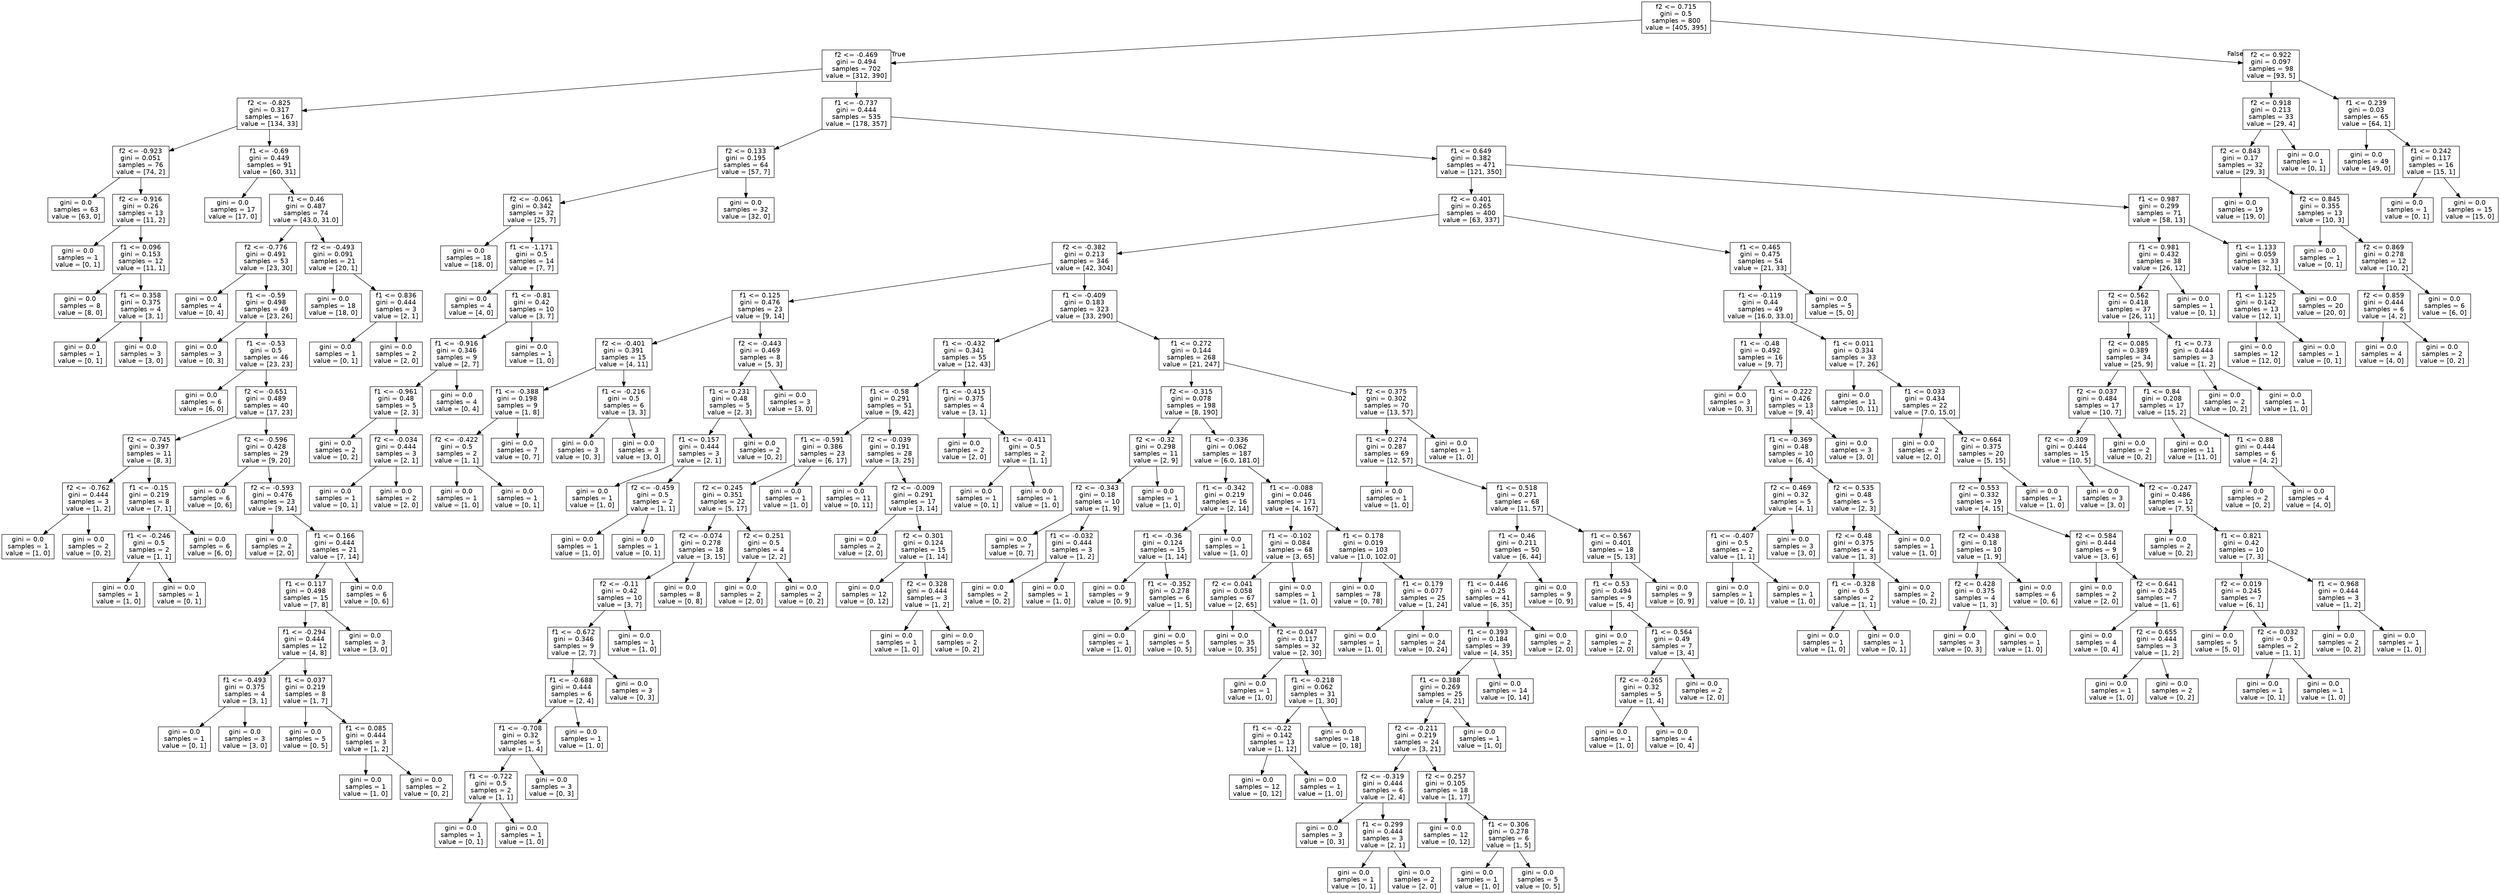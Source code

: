 digraph Tree {
node [shape=box, fontname="helvetica"] ;
edge [fontname="helvetica"] ;
0 [label="f2 <= 0.715\ngini = 0.5\nsamples = 800\nvalue = [405, 395]"] ;
1 [label="f2 <= -0.469\ngini = 0.494\nsamples = 702\nvalue = [312, 390]"] ;
0 -> 1 [labeldistance=2.5, labelangle=45, headlabel="True"] ;
2 [label="f2 <= -0.825\ngini = 0.317\nsamples = 167\nvalue = [134, 33]"] ;
1 -> 2 ;
3 [label="f2 <= -0.923\ngini = 0.051\nsamples = 76\nvalue = [74, 2]"] ;
2 -> 3 ;
4 [label="gini = 0.0\nsamples = 63\nvalue = [63, 0]"] ;
3 -> 4 ;
5 [label="f2 <= -0.916\ngini = 0.26\nsamples = 13\nvalue = [11, 2]"] ;
3 -> 5 ;
6 [label="gini = 0.0\nsamples = 1\nvalue = [0, 1]"] ;
5 -> 6 ;
7 [label="f1 <= 0.096\ngini = 0.153\nsamples = 12\nvalue = [11, 1]"] ;
5 -> 7 ;
8 [label="gini = 0.0\nsamples = 8\nvalue = [8, 0]"] ;
7 -> 8 ;
9 [label="f1 <= 0.358\ngini = 0.375\nsamples = 4\nvalue = [3, 1]"] ;
7 -> 9 ;
10 [label="gini = 0.0\nsamples = 1\nvalue = [0, 1]"] ;
9 -> 10 ;
11 [label="gini = 0.0\nsamples = 3\nvalue = [3, 0]"] ;
9 -> 11 ;
12 [label="f1 <= -0.69\ngini = 0.449\nsamples = 91\nvalue = [60, 31]"] ;
2 -> 12 ;
13 [label="gini = 0.0\nsamples = 17\nvalue = [17, 0]"] ;
12 -> 13 ;
14 [label="f1 <= 0.46\ngini = 0.487\nsamples = 74\nvalue = [43.0, 31.0]"] ;
12 -> 14 ;
15 [label="f2 <= -0.776\ngini = 0.491\nsamples = 53\nvalue = [23, 30]"] ;
14 -> 15 ;
16 [label="gini = 0.0\nsamples = 4\nvalue = [0, 4]"] ;
15 -> 16 ;
17 [label="f1 <= -0.59\ngini = 0.498\nsamples = 49\nvalue = [23, 26]"] ;
15 -> 17 ;
18 [label="gini = 0.0\nsamples = 3\nvalue = [0, 3]"] ;
17 -> 18 ;
19 [label="f1 <= -0.53\ngini = 0.5\nsamples = 46\nvalue = [23, 23]"] ;
17 -> 19 ;
20 [label="gini = 0.0\nsamples = 6\nvalue = [6, 0]"] ;
19 -> 20 ;
21 [label="f2 <= -0.651\ngini = 0.489\nsamples = 40\nvalue = [17, 23]"] ;
19 -> 21 ;
22 [label="f2 <= -0.745\ngini = 0.397\nsamples = 11\nvalue = [8, 3]"] ;
21 -> 22 ;
23 [label="f2 <= -0.762\ngini = 0.444\nsamples = 3\nvalue = [1, 2]"] ;
22 -> 23 ;
24 [label="gini = 0.0\nsamples = 1\nvalue = [1, 0]"] ;
23 -> 24 ;
25 [label="gini = 0.0\nsamples = 2\nvalue = [0, 2]"] ;
23 -> 25 ;
26 [label="f1 <= -0.15\ngini = 0.219\nsamples = 8\nvalue = [7, 1]"] ;
22 -> 26 ;
27 [label="f1 <= -0.246\ngini = 0.5\nsamples = 2\nvalue = [1, 1]"] ;
26 -> 27 ;
28 [label="gini = 0.0\nsamples = 1\nvalue = [1, 0]"] ;
27 -> 28 ;
29 [label="gini = 0.0\nsamples = 1\nvalue = [0, 1]"] ;
27 -> 29 ;
30 [label="gini = 0.0\nsamples = 6\nvalue = [6, 0]"] ;
26 -> 30 ;
31 [label="f2 <= -0.596\ngini = 0.428\nsamples = 29\nvalue = [9, 20]"] ;
21 -> 31 ;
32 [label="gini = 0.0\nsamples = 6\nvalue = [0, 6]"] ;
31 -> 32 ;
33 [label="f2 <= -0.593\ngini = 0.476\nsamples = 23\nvalue = [9, 14]"] ;
31 -> 33 ;
34 [label="gini = 0.0\nsamples = 2\nvalue = [2, 0]"] ;
33 -> 34 ;
35 [label="f1 <= 0.166\ngini = 0.444\nsamples = 21\nvalue = [7, 14]"] ;
33 -> 35 ;
36 [label="f1 <= 0.117\ngini = 0.498\nsamples = 15\nvalue = [7, 8]"] ;
35 -> 36 ;
37 [label="f1 <= -0.294\ngini = 0.444\nsamples = 12\nvalue = [4, 8]"] ;
36 -> 37 ;
38 [label="f1 <= -0.493\ngini = 0.375\nsamples = 4\nvalue = [3, 1]"] ;
37 -> 38 ;
39 [label="gini = 0.0\nsamples = 1\nvalue = [0, 1]"] ;
38 -> 39 ;
40 [label="gini = 0.0\nsamples = 3\nvalue = [3, 0]"] ;
38 -> 40 ;
41 [label="f1 <= 0.037\ngini = 0.219\nsamples = 8\nvalue = [1, 7]"] ;
37 -> 41 ;
42 [label="gini = 0.0\nsamples = 5\nvalue = [0, 5]"] ;
41 -> 42 ;
43 [label="f1 <= 0.085\ngini = 0.444\nsamples = 3\nvalue = [1, 2]"] ;
41 -> 43 ;
44 [label="gini = 0.0\nsamples = 1\nvalue = [1, 0]"] ;
43 -> 44 ;
45 [label="gini = 0.0\nsamples = 2\nvalue = [0, 2]"] ;
43 -> 45 ;
46 [label="gini = 0.0\nsamples = 3\nvalue = [3, 0]"] ;
36 -> 46 ;
47 [label="gini = 0.0\nsamples = 6\nvalue = [0, 6]"] ;
35 -> 47 ;
48 [label="f2 <= -0.493\ngini = 0.091\nsamples = 21\nvalue = [20, 1]"] ;
14 -> 48 ;
49 [label="gini = 0.0\nsamples = 18\nvalue = [18, 0]"] ;
48 -> 49 ;
50 [label="f1 <= 0.836\ngini = 0.444\nsamples = 3\nvalue = [2, 1]"] ;
48 -> 50 ;
51 [label="gini = 0.0\nsamples = 1\nvalue = [0, 1]"] ;
50 -> 51 ;
52 [label="gini = 0.0\nsamples = 2\nvalue = [2, 0]"] ;
50 -> 52 ;
53 [label="f1 <= -0.737\ngini = 0.444\nsamples = 535\nvalue = [178, 357]"] ;
1 -> 53 ;
54 [label="f2 <= 0.133\ngini = 0.195\nsamples = 64\nvalue = [57, 7]"] ;
53 -> 54 ;
55 [label="f2 <= -0.061\ngini = 0.342\nsamples = 32\nvalue = [25, 7]"] ;
54 -> 55 ;
56 [label="gini = 0.0\nsamples = 18\nvalue = [18, 0]"] ;
55 -> 56 ;
57 [label="f1 <= -1.171\ngini = 0.5\nsamples = 14\nvalue = [7, 7]"] ;
55 -> 57 ;
58 [label="gini = 0.0\nsamples = 4\nvalue = [4, 0]"] ;
57 -> 58 ;
59 [label="f1 <= -0.81\ngini = 0.42\nsamples = 10\nvalue = [3, 7]"] ;
57 -> 59 ;
60 [label="f1 <= -0.916\ngini = 0.346\nsamples = 9\nvalue = [2, 7]"] ;
59 -> 60 ;
61 [label="f1 <= -0.961\ngini = 0.48\nsamples = 5\nvalue = [2, 3]"] ;
60 -> 61 ;
62 [label="gini = 0.0\nsamples = 2\nvalue = [0, 2]"] ;
61 -> 62 ;
63 [label="f2 <= -0.034\ngini = 0.444\nsamples = 3\nvalue = [2, 1]"] ;
61 -> 63 ;
64 [label="gini = 0.0\nsamples = 1\nvalue = [0, 1]"] ;
63 -> 64 ;
65 [label="gini = 0.0\nsamples = 2\nvalue = [2, 0]"] ;
63 -> 65 ;
66 [label="gini = 0.0\nsamples = 4\nvalue = [0, 4]"] ;
60 -> 66 ;
67 [label="gini = 0.0\nsamples = 1\nvalue = [1, 0]"] ;
59 -> 67 ;
68 [label="gini = 0.0\nsamples = 32\nvalue = [32, 0]"] ;
54 -> 68 ;
69 [label="f1 <= 0.649\ngini = 0.382\nsamples = 471\nvalue = [121, 350]"] ;
53 -> 69 ;
70 [label="f2 <= 0.401\ngini = 0.265\nsamples = 400\nvalue = [63, 337]"] ;
69 -> 70 ;
71 [label="f2 <= -0.382\ngini = 0.213\nsamples = 346\nvalue = [42, 304]"] ;
70 -> 71 ;
72 [label="f1 <= 0.125\ngini = 0.476\nsamples = 23\nvalue = [9, 14]"] ;
71 -> 72 ;
73 [label="f2 <= -0.401\ngini = 0.391\nsamples = 15\nvalue = [4, 11]"] ;
72 -> 73 ;
74 [label="f1 <= -0.388\ngini = 0.198\nsamples = 9\nvalue = [1, 8]"] ;
73 -> 74 ;
75 [label="f2 <= -0.422\ngini = 0.5\nsamples = 2\nvalue = [1, 1]"] ;
74 -> 75 ;
76 [label="gini = 0.0\nsamples = 1\nvalue = [1, 0]"] ;
75 -> 76 ;
77 [label="gini = 0.0\nsamples = 1\nvalue = [0, 1]"] ;
75 -> 77 ;
78 [label="gini = 0.0\nsamples = 7\nvalue = [0, 7]"] ;
74 -> 78 ;
79 [label="f1 <= -0.216\ngini = 0.5\nsamples = 6\nvalue = [3, 3]"] ;
73 -> 79 ;
80 [label="gini = 0.0\nsamples = 3\nvalue = [0, 3]"] ;
79 -> 80 ;
81 [label="gini = 0.0\nsamples = 3\nvalue = [3, 0]"] ;
79 -> 81 ;
82 [label="f2 <= -0.443\ngini = 0.469\nsamples = 8\nvalue = [5, 3]"] ;
72 -> 82 ;
83 [label="f1 <= 0.231\ngini = 0.48\nsamples = 5\nvalue = [2, 3]"] ;
82 -> 83 ;
84 [label="f1 <= 0.157\ngini = 0.444\nsamples = 3\nvalue = [2, 1]"] ;
83 -> 84 ;
85 [label="gini = 0.0\nsamples = 1\nvalue = [1, 0]"] ;
84 -> 85 ;
86 [label="f2 <= -0.459\ngini = 0.5\nsamples = 2\nvalue = [1, 1]"] ;
84 -> 86 ;
87 [label="gini = 0.0\nsamples = 1\nvalue = [1, 0]"] ;
86 -> 87 ;
88 [label="gini = 0.0\nsamples = 1\nvalue = [0, 1]"] ;
86 -> 88 ;
89 [label="gini = 0.0\nsamples = 2\nvalue = [0, 2]"] ;
83 -> 89 ;
90 [label="gini = 0.0\nsamples = 3\nvalue = [3, 0]"] ;
82 -> 90 ;
91 [label="f1 <= -0.409\ngini = 0.183\nsamples = 323\nvalue = [33, 290]"] ;
71 -> 91 ;
92 [label="f1 <= -0.432\ngini = 0.341\nsamples = 55\nvalue = [12, 43]"] ;
91 -> 92 ;
93 [label="f1 <= -0.58\ngini = 0.291\nsamples = 51\nvalue = [9, 42]"] ;
92 -> 93 ;
94 [label="f1 <= -0.591\ngini = 0.386\nsamples = 23\nvalue = [6, 17]"] ;
93 -> 94 ;
95 [label="f2 <= 0.245\ngini = 0.351\nsamples = 22\nvalue = [5, 17]"] ;
94 -> 95 ;
96 [label="f2 <= -0.074\ngini = 0.278\nsamples = 18\nvalue = [3, 15]"] ;
95 -> 96 ;
97 [label="f2 <= -0.11\ngini = 0.42\nsamples = 10\nvalue = [3, 7]"] ;
96 -> 97 ;
98 [label="f1 <= -0.672\ngini = 0.346\nsamples = 9\nvalue = [2, 7]"] ;
97 -> 98 ;
99 [label="f1 <= -0.688\ngini = 0.444\nsamples = 6\nvalue = [2, 4]"] ;
98 -> 99 ;
100 [label="f1 <= -0.708\ngini = 0.32\nsamples = 5\nvalue = [1, 4]"] ;
99 -> 100 ;
101 [label="f1 <= -0.722\ngini = 0.5\nsamples = 2\nvalue = [1, 1]"] ;
100 -> 101 ;
102 [label="gini = 0.0\nsamples = 1\nvalue = [0, 1]"] ;
101 -> 102 ;
103 [label="gini = 0.0\nsamples = 1\nvalue = [1, 0]"] ;
101 -> 103 ;
104 [label="gini = 0.0\nsamples = 3\nvalue = [0, 3]"] ;
100 -> 104 ;
105 [label="gini = 0.0\nsamples = 1\nvalue = [1, 0]"] ;
99 -> 105 ;
106 [label="gini = 0.0\nsamples = 3\nvalue = [0, 3]"] ;
98 -> 106 ;
107 [label="gini = 0.0\nsamples = 1\nvalue = [1, 0]"] ;
97 -> 107 ;
108 [label="gini = 0.0\nsamples = 8\nvalue = [0, 8]"] ;
96 -> 108 ;
109 [label="f2 <= 0.251\ngini = 0.5\nsamples = 4\nvalue = [2, 2]"] ;
95 -> 109 ;
110 [label="gini = 0.0\nsamples = 2\nvalue = [2, 0]"] ;
109 -> 110 ;
111 [label="gini = 0.0\nsamples = 2\nvalue = [0, 2]"] ;
109 -> 111 ;
112 [label="gini = 0.0\nsamples = 1\nvalue = [1, 0]"] ;
94 -> 112 ;
113 [label="f2 <= -0.039\ngini = 0.191\nsamples = 28\nvalue = [3, 25]"] ;
93 -> 113 ;
114 [label="gini = 0.0\nsamples = 11\nvalue = [0, 11]"] ;
113 -> 114 ;
115 [label="f2 <= -0.009\ngini = 0.291\nsamples = 17\nvalue = [3, 14]"] ;
113 -> 115 ;
116 [label="gini = 0.0\nsamples = 2\nvalue = [2, 0]"] ;
115 -> 116 ;
117 [label="f2 <= 0.301\ngini = 0.124\nsamples = 15\nvalue = [1, 14]"] ;
115 -> 117 ;
118 [label="gini = 0.0\nsamples = 12\nvalue = [0, 12]"] ;
117 -> 118 ;
119 [label="f2 <= 0.328\ngini = 0.444\nsamples = 3\nvalue = [1, 2]"] ;
117 -> 119 ;
120 [label="gini = 0.0\nsamples = 1\nvalue = [1, 0]"] ;
119 -> 120 ;
121 [label="gini = 0.0\nsamples = 2\nvalue = [0, 2]"] ;
119 -> 121 ;
122 [label="f1 <= -0.415\ngini = 0.375\nsamples = 4\nvalue = [3, 1]"] ;
92 -> 122 ;
123 [label="gini = 0.0\nsamples = 2\nvalue = [2, 0]"] ;
122 -> 123 ;
124 [label="f1 <= -0.411\ngini = 0.5\nsamples = 2\nvalue = [1, 1]"] ;
122 -> 124 ;
125 [label="gini = 0.0\nsamples = 1\nvalue = [0, 1]"] ;
124 -> 125 ;
126 [label="gini = 0.0\nsamples = 1\nvalue = [1, 0]"] ;
124 -> 126 ;
127 [label="f1 <= 0.272\ngini = 0.144\nsamples = 268\nvalue = [21, 247]"] ;
91 -> 127 ;
128 [label="f2 <= -0.315\ngini = 0.078\nsamples = 198\nvalue = [8, 190]"] ;
127 -> 128 ;
129 [label="f2 <= -0.32\ngini = 0.298\nsamples = 11\nvalue = [2, 9]"] ;
128 -> 129 ;
130 [label="f2 <= -0.343\ngini = 0.18\nsamples = 10\nvalue = [1, 9]"] ;
129 -> 130 ;
131 [label="gini = 0.0\nsamples = 7\nvalue = [0, 7]"] ;
130 -> 131 ;
132 [label="f1 <= -0.032\ngini = 0.444\nsamples = 3\nvalue = [1, 2]"] ;
130 -> 132 ;
133 [label="gini = 0.0\nsamples = 2\nvalue = [0, 2]"] ;
132 -> 133 ;
134 [label="gini = 0.0\nsamples = 1\nvalue = [1, 0]"] ;
132 -> 134 ;
135 [label="gini = 0.0\nsamples = 1\nvalue = [1, 0]"] ;
129 -> 135 ;
136 [label="f1 <= -0.336\ngini = 0.062\nsamples = 187\nvalue = [6.0, 181.0]"] ;
128 -> 136 ;
137 [label="f1 <= -0.342\ngini = 0.219\nsamples = 16\nvalue = [2, 14]"] ;
136 -> 137 ;
138 [label="f1 <= -0.36\ngini = 0.124\nsamples = 15\nvalue = [1, 14]"] ;
137 -> 138 ;
139 [label="gini = 0.0\nsamples = 9\nvalue = [0, 9]"] ;
138 -> 139 ;
140 [label="f1 <= -0.352\ngini = 0.278\nsamples = 6\nvalue = [1, 5]"] ;
138 -> 140 ;
141 [label="gini = 0.0\nsamples = 1\nvalue = [1, 0]"] ;
140 -> 141 ;
142 [label="gini = 0.0\nsamples = 5\nvalue = [0, 5]"] ;
140 -> 142 ;
143 [label="gini = 0.0\nsamples = 1\nvalue = [1, 0]"] ;
137 -> 143 ;
144 [label="f1 <= -0.088\ngini = 0.046\nsamples = 171\nvalue = [4, 167]"] ;
136 -> 144 ;
145 [label="f1 <= -0.102\ngini = 0.084\nsamples = 68\nvalue = [3, 65]"] ;
144 -> 145 ;
146 [label="f2 <= 0.041\ngini = 0.058\nsamples = 67\nvalue = [2, 65]"] ;
145 -> 146 ;
147 [label="gini = 0.0\nsamples = 35\nvalue = [0, 35]"] ;
146 -> 147 ;
148 [label="f2 <= 0.047\ngini = 0.117\nsamples = 32\nvalue = [2, 30]"] ;
146 -> 148 ;
149 [label="gini = 0.0\nsamples = 1\nvalue = [1, 0]"] ;
148 -> 149 ;
150 [label="f1 <= -0.218\ngini = 0.062\nsamples = 31\nvalue = [1, 30]"] ;
148 -> 150 ;
151 [label="f1 <= -0.22\ngini = 0.142\nsamples = 13\nvalue = [1, 12]"] ;
150 -> 151 ;
152 [label="gini = 0.0\nsamples = 12\nvalue = [0, 12]"] ;
151 -> 152 ;
153 [label="gini = 0.0\nsamples = 1\nvalue = [1, 0]"] ;
151 -> 153 ;
154 [label="gini = 0.0\nsamples = 18\nvalue = [0, 18]"] ;
150 -> 154 ;
155 [label="gini = 0.0\nsamples = 1\nvalue = [1, 0]"] ;
145 -> 155 ;
156 [label="f1 <= 0.178\ngini = 0.019\nsamples = 103\nvalue = [1.0, 102.0]"] ;
144 -> 156 ;
157 [label="gini = 0.0\nsamples = 78\nvalue = [0, 78]"] ;
156 -> 157 ;
158 [label="f1 <= 0.179\ngini = 0.077\nsamples = 25\nvalue = [1, 24]"] ;
156 -> 158 ;
159 [label="gini = 0.0\nsamples = 1\nvalue = [1, 0]"] ;
158 -> 159 ;
160 [label="gini = 0.0\nsamples = 24\nvalue = [0, 24]"] ;
158 -> 160 ;
161 [label="f2 <= 0.375\ngini = 0.302\nsamples = 70\nvalue = [13, 57]"] ;
127 -> 161 ;
162 [label="f1 <= 0.274\ngini = 0.287\nsamples = 69\nvalue = [12, 57]"] ;
161 -> 162 ;
163 [label="gini = 0.0\nsamples = 1\nvalue = [1, 0]"] ;
162 -> 163 ;
164 [label="f1 <= 0.518\ngini = 0.271\nsamples = 68\nvalue = [11, 57]"] ;
162 -> 164 ;
165 [label="f1 <= 0.46\ngini = 0.211\nsamples = 50\nvalue = [6, 44]"] ;
164 -> 165 ;
166 [label="f1 <= 0.446\ngini = 0.25\nsamples = 41\nvalue = [6, 35]"] ;
165 -> 166 ;
167 [label="f1 <= 0.393\ngini = 0.184\nsamples = 39\nvalue = [4, 35]"] ;
166 -> 167 ;
168 [label="f1 <= 0.388\ngini = 0.269\nsamples = 25\nvalue = [4, 21]"] ;
167 -> 168 ;
169 [label="f2 <= -0.211\ngini = 0.219\nsamples = 24\nvalue = [3, 21]"] ;
168 -> 169 ;
170 [label="f2 <= -0.319\ngini = 0.444\nsamples = 6\nvalue = [2, 4]"] ;
169 -> 170 ;
171 [label="gini = 0.0\nsamples = 3\nvalue = [0, 3]"] ;
170 -> 171 ;
172 [label="f1 <= 0.299\ngini = 0.444\nsamples = 3\nvalue = [2, 1]"] ;
170 -> 172 ;
173 [label="gini = 0.0\nsamples = 1\nvalue = [0, 1]"] ;
172 -> 173 ;
174 [label="gini = 0.0\nsamples = 2\nvalue = [2, 0]"] ;
172 -> 174 ;
175 [label="f2 <= 0.257\ngini = 0.105\nsamples = 18\nvalue = [1, 17]"] ;
169 -> 175 ;
176 [label="gini = 0.0\nsamples = 12\nvalue = [0, 12]"] ;
175 -> 176 ;
177 [label="f1 <= 0.306\ngini = 0.278\nsamples = 6\nvalue = [1, 5]"] ;
175 -> 177 ;
178 [label="gini = 0.0\nsamples = 1\nvalue = [1, 0]"] ;
177 -> 178 ;
179 [label="gini = 0.0\nsamples = 5\nvalue = [0, 5]"] ;
177 -> 179 ;
180 [label="gini = 0.0\nsamples = 1\nvalue = [1, 0]"] ;
168 -> 180 ;
181 [label="gini = 0.0\nsamples = 14\nvalue = [0, 14]"] ;
167 -> 181 ;
182 [label="gini = 0.0\nsamples = 2\nvalue = [2, 0]"] ;
166 -> 182 ;
183 [label="gini = 0.0\nsamples = 9\nvalue = [0, 9]"] ;
165 -> 183 ;
184 [label="f1 <= 0.567\ngini = 0.401\nsamples = 18\nvalue = [5, 13]"] ;
164 -> 184 ;
185 [label="f1 <= 0.53\ngini = 0.494\nsamples = 9\nvalue = [5, 4]"] ;
184 -> 185 ;
186 [label="gini = 0.0\nsamples = 2\nvalue = [2, 0]"] ;
185 -> 186 ;
187 [label="f1 <= 0.564\ngini = 0.49\nsamples = 7\nvalue = [3, 4]"] ;
185 -> 187 ;
188 [label="f2 <= -0.265\ngini = 0.32\nsamples = 5\nvalue = [1, 4]"] ;
187 -> 188 ;
189 [label="gini = 0.0\nsamples = 1\nvalue = [1, 0]"] ;
188 -> 189 ;
190 [label="gini = 0.0\nsamples = 4\nvalue = [0, 4]"] ;
188 -> 190 ;
191 [label="gini = 0.0\nsamples = 2\nvalue = [2, 0]"] ;
187 -> 191 ;
192 [label="gini = 0.0\nsamples = 9\nvalue = [0, 9]"] ;
184 -> 192 ;
193 [label="gini = 0.0\nsamples = 1\nvalue = [1, 0]"] ;
161 -> 193 ;
194 [label="f1 <= 0.465\ngini = 0.475\nsamples = 54\nvalue = [21, 33]"] ;
70 -> 194 ;
195 [label="f1 <= -0.119\ngini = 0.44\nsamples = 49\nvalue = [16.0, 33.0]"] ;
194 -> 195 ;
196 [label="f1 <= -0.48\ngini = 0.492\nsamples = 16\nvalue = [9, 7]"] ;
195 -> 196 ;
197 [label="gini = 0.0\nsamples = 3\nvalue = [0, 3]"] ;
196 -> 197 ;
198 [label="f1 <= -0.222\ngini = 0.426\nsamples = 13\nvalue = [9, 4]"] ;
196 -> 198 ;
199 [label="f1 <= -0.369\ngini = 0.48\nsamples = 10\nvalue = [6, 4]"] ;
198 -> 199 ;
200 [label="f2 <= 0.469\ngini = 0.32\nsamples = 5\nvalue = [4, 1]"] ;
199 -> 200 ;
201 [label="f1 <= -0.407\ngini = 0.5\nsamples = 2\nvalue = [1, 1]"] ;
200 -> 201 ;
202 [label="gini = 0.0\nsamples = 1\nvalue = [0, 1]"] ;
201 -> 202 ;
203 [label="gini = 0.0\nsamples = 1\nvalue = [1, 0]"] ;
201 -> 203 ;
204 [label="gini = 0.0\nsamples = 3\nvalue = [3, 0]"] ;
200 -> 204 ;
205 [label="f2 <= 0.535\ngini = 0.48\nsamples = 5\nvalue = [2, 3]"] ;
199 -> 205 ;
206 [label="f2 <= 0.48\ngini = 0.375\nsamples = 4\nvalue = [1, 3]"] ;
205 -> 206 ;
207 [label="f1 <= -0.328\ngini = 0.5\nsamples = 2\nvalue = [1, 1]"] ;
206 -> 207 ;
208 [label="gini = 0.0\nsamples = 1\nvalue = [1, 0]"] ;
207 -> 208 ;
209 [label="gini = 0.0\nsamples = 1\nvalue = [0, 1]"] ;
207 -> 209 ;
210 [label="gini = 0.0\nsamples = 2\nvalue = [0, 2]"] ;
206 -> 210 ;
211 [label="gini = 0.0\nsamples = 1\nvalue = [1, 0]"] ;
205 -> 211 ;
212 [label="gini = 0.0\nsamples = 3\nvalue = [3, 0]"] ;
198 -> 212 ;
213 [label="f1 <= 0.011\ngini = 0.334\nsamples = 33\nvalue = [7, 26]"] ;
195 -> 213 ;
214 [label="gini = 0.0\nsamples = 11\nvalue = [0, 11]"] ;
213 -> 214 ;
215 [label="f1 <= 0.033\ngini = 0.434\nsamples = 22\nvalue = [7.0, 15.0]"] ;
213 -> 215 ;
216 [label="gini = 0.0\nsamples = 2\nvalue = [2, 0]"] ;
215 -> 216 ;
217 [label="f2 <= 0.664\ngini = 0.375\nsamples = 20\nvalue = [5, 15]"] ;
215 -> 217 ;
218 [label="f2 <= 0.553\ngini = 0.332\nsamples = 19\nvalue = [4, 15]"] ;
217 -> 218 ;
219 [label="f2 <= 0.438\ngini = 0.18\nsamples = 10\nvalue = [1, 9]"] ;
218 -> 219 ;
220 [label="f2 <= 0.428\ngini = 0.375\nsamples = 4\nvalue = [1, 3]"] ;
219 -> 220 ;
221 [label="gini = 0.0\nsamples = 3\nvalue = [0, 3]"] ;
220 -> 221 ;
222 [label="gini = 0.0\nsamples = 1\nvalue = [1, 0]"] ;
220 -> 222 ;
223 [label="gini = 0.0\nsamples = 6\nvalue = [0, 6]"] ;
219 -> 223 ;
224 [label="f2 <= 0.584\ngini = 0.444\nsamples = 9\nvalue = [3, 6]"] ;
218 -> 224 ;
225 [label="gini = 0.0\nsamples = 2\nvalue = [2, 0]"] ;
224 -> 225 ;
226 [label="f2 <= 0.641\ngini = 0.245\nsamples = 7\nvalue = [1, 6]"] ;
224 -> 226 ;
227 [label="gini = 0.0\nsamples = 4\nvalue = [0, 4]"] ;
226 -> 227 ;
228 [label="f2 <= 0.655\ngini = 0.444\nsamples = 3\nvalue = [1, 2]"] ;
226 -> 228 ;
229 [label="gini = 0.0\nsamples = 1\nvalue = [1, 0]"] ;
228 -> 229 ;
230 [label="gini = 0.0\nsamples = 2\nvalue = [0, 2]"] ;
228 -> 230 ;
231 [label="gini = 0.0\nsamples = 1\nvalue = [1, 0]"] ;
217 -> 231 ;
232 [label="gini = 0.0\nsamples = 5\nvalue = [5, 0]"] ;
194 -> 232 ;
233 [label="f1 <= 0.987\ngini = 0.299\nsamples = 71\nvalue = [58, 13]"] ;
69 -> 233 ;
234 [label="f1 <= 0.981\ngini = 0.432\nsamples = 38\nvalue = [26, 12]"] ;
233 -> 234 ;
235 [label="f2 <= 0.562\ngini = 0.418\nsamples = 37\nvalue = [26, 11]"] ;
234 -> 235 ;
236 [label="f2 <= 0.085\ngini = 0.389\nsamples = 34\nvalue = [25, 9]"] ;
235 -> 236 ;
237 [label="f2 <= 0.037\ngini = 0.484\nsamples = 17\nvalue = [10, 7]"] ;
236 -> 237 ;
238 [label="f2 <= -0.309\ngini = 0.444\nsamples = 15\nvalue = [10, 5]"] ;
237 -> 238 ;
239 [label="gini = 0.0\nsamples = 3\nvalue = [3, 0]"] ;
238 -> 239 ;
240 [label="f2 <= -0.247\ngini = 0.486\nsamples = 12\nvalue = [7, 5]"] ;
238 -> 240 ;
241 [label="gini = 0.0\nsamples = 2\nvalue = [0, 2]"] ;
240 -> 241 ;
242 [label="f1 <= 0.821\ngini = 0.42\nsamples = 10\nvalue = [7, 3]"] ;
240 -> 242 ;
243 [label="f2 <= 0.019\ngini = 0.245\nsamples = 7\nvalue = [6, 1]"] ;
242 -> 243 ;
244 [label="gini = 0.0\nsamples = 5\nvalue = [5, 0]"] ;
243 -> 244 ;
245 [label="f2 <= 0.032\ngini = 0.5\nsamples = 2\nvalue = [1, 1]"] ;
243 -> 245 ;
246 [label="gini = 0.0\nsamples = 1\nvalue = [0, 1]"] ;
245 -> 246 ;
247 [label="gini = 0.0\nsamples = 1\nvalue = [1, 0]"] ;
245 -> 247 ;
248 [label="f1 <= 0.968\ngini = 0.444\nsamples = 3\nvalue = [1, 2]"] ;
242 -> 248 ;
249 [label="gini = 0.0\nsamples = 2\nvalue = [0, 2]"] ;
248 -> 249 ;
250 [label="gini = 0.0\nsamples = 1\nvalue = [1, 0]"] ;
248 -> 250 ;
251 [label="gini = 0.0\nsamples = 2\nvalue = [0, 2]"] ;
237 -> 251 ;
252 [label="f1 <= 0.84\ngini = 0.208\nsamples = 17\nvalue = [15, 2]"] ;
236 -> 252 ;
253 [label="gini = 0.0\nsamples = 11\nvalue = [11, 0]"] ;
252 -> 253 ;
254 [label="f1 <= 0.88\ngini = 0.444\nsamples = 6\nvalue = [4, 2]"] ;
252 -> 254 ;
255 [label="gini = 0.0\nsamples = 2\nvalue = [0, 2]"] ;
254 -> 255 ;
256 [label="gini = 0.0\nsamples = 4\nvalue = [4, 0]"] ;
254 -> 256 ;
257 [label="f1 <= 0.73\ngini = 0.444\nsamples = 3\nvalue = [1, 2]"] ;
235 -> 257 ;
258 [label="gini = 0.0\nsamples = 2\nvalue = [0, 2]"] ;
257 -> 258 ;
259 [label="gini = 0.0\nsamples = 1\nvalue = [1, 0]"] ;
257 -> 259 ;
260 [label="gini = 0.0\nsamples = 1\nvalue = [0, 1]"] ;
234 -> 260 ;
261 [label="f1 <= 1.133\ngini = 0.059\nsamples = 33\nvalue = [32, 1]"] ;
233 -> 261 ;
262 [label="f1 <= 1.125\ngini = 0.142\nsamples = 13\nvalue = [12, 1]"] ;
261 -> 262 ;
263 [label="gini = 0.0\nsamples = 12\nvalue = [12, 0]"] ;
262 -> 263 ;
264 [label="gini = 0.0\nsamples = 1\nvalue = [0, 1]"] ;
262 -> 264 ;
265 [label="gini = 0.0\nsamples = 20\nvalue = [20, 0]"] ;
261 -> 265 ;
266 [label="f2 <= 0.922\ngini = 0.097\nsamples = 98\nvalue = [93, 5]"] ;
0 -> 266 [labeldistance=2.5, labelangle=-45, headlabel="False"] ;
267 [label="f2 <= 0.918\ngini = 0.213\nsamples = 33\nvalue = [29, 4]"] ;
266 -> 267 ;
268 [label="f2 <= 0.843\ngini = 0.17\nsamples = 32\nvalue = [29, 3]"] ;
267 -> 268 ;
269 [label="gini = 0.0\nsamples = 19\nvalue = [19, 0]"] ;
268 -> 269 ;
270 [label="f2 <= 0.845\ngini = 0.355\nsamples = 13\nvalue = [10, 3]"] ;
268 -> 270 ;
271 [label="gini = 0.0\nsamples = 1\nvalue = [0, 1]"] ;
270 -> 271 ;
272 [label="f2 <= 0.869\ngini = 0.278\nsamples = 12\nvalue = [10, 2]"] ;
270 -> 272 ;
273 [label="f2 <= 0.859\ngini = 0.444\nsamples = 6\nvalue = [4, 2]"] ;
272 -> 273 ;
274 [label="gini = 0.0\nsamples = 4\nvalue = [4, 0]"] ;
273 -> 274 ;
275 [label="gini = 0.0\nsamples = 2\nvalue = [0, 2]"] ;
273 -> 275 ;
276 [label="gini = 0.0\nsamples = 6\nvalue = [6, 0]"] ;
272 -> 276 ;
277 [label="gini = 0.0\nsamples = 1\nvalue = [0, 1]"] ;
267 -> 277 ;
278 [label="f1 <= 0.239\ngini = 0.03\nsamples = 65\nvalue = [64, 1]"] ;
266 -> 278 ;
279 [label="gini = 0.0\nsamples = 49\nvalue = [49, 0]"] ;
278 -> 279 ;
280 [label="f1 <= 0.242\ngini = 0.117\nsamples = 16\nvalue = [15, 1]"] ;
278 -> 280 ;
281 [label="gini = 0.0\nsamples = 1\nvalue = [0, 1]"] ;
280 -> 281 ;
282 [label="gini = 0.0\nsamples = 15\nvalue = [15, 0]"] ;
280 -> 282 ;
}